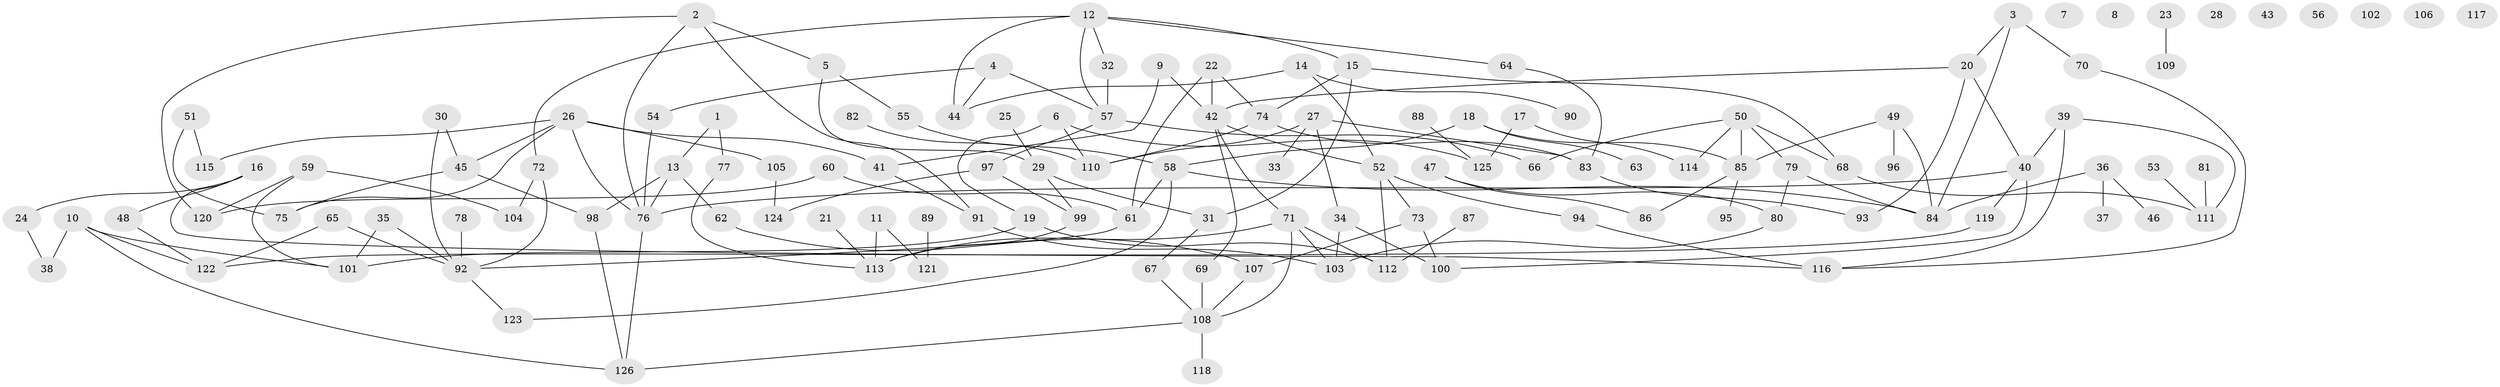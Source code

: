 // coarse degree distribution, {9: 0.037037037037037035, 2: 0.2777777777777778, 1: 0.14814814814814814, 5: 0.09259259259259259, 6: 0.1111111111111111, 4: 0.14814814814814814, 3: 0.09259259259259259, 8: 0.05555555555555555, 7: 0.037037037037037035}
// Generated by graph-tools (version 1.1) at 2025/48/03/06/25 01:48:57]
// undirected, 126 vertices, 169 edges
graph export_dot {
graph [start="1"]
  node [color=gray90,style=filled];
  1;
  2;
  3;
  4;
  5;
  6;
  7;
  8;
  9;
  10;
  11;
  12;
  13;
  14;
  15;
  16;
  17;
  18;
  19;
  20;
  21;
  22;
  23;
  24;
  25;
  26;
  27;
  28;
  29;
  30;
  31;
  32;
  33;
  34;
  35;
  36;
  37;
  38;
  39;
  40;
  41;
  42;
  43;
  44;
  45;
  46;
  47;
  48;
  49;
  50;
  51;
  52;
  53;
  54;
  55;
  56;
  57;
  58;
  59;
  60;
  61;
  62;
  63;
  64;
  65;
  66;
  67;
  68;
  69;
  70;
  71;
  72;
  73;
  74;
  75;
  76;
  77;
  78;
  79;
  80;
  81;
  82;
  83;
  84;
  85;
  86;
  87;
  88;
  89;
  90;
  91;
  92;
  93;
  94;
  95;
  96;
  97;
  98;
  99;
  100;
  101;
  102;
  103;
  104;
  105;
  106;
  107;
  108;
  109;
  110;
  111;
  112;
  113;
  114;
  115;
  116;
  117;
  118;
  119;
  120;
  121;
  122;
  123;
  124;
  125;
  126;
  1 -- 13;
  1 -- 77;
  2 -- 5;
  2 -- 76;
  2 -- 91;
  2 -- 120;
  3 -- 20;
  3 -- 70;
  3 -- 84;
  4 -- 44;
  4 -- 54;
  4 -- 57;
  5 -- 29;
  5 -- 55;
  6 -- 19;
  6 -- 110;
  6 -- 125;
  9 -- 41;
  9 -- 42;
  10 -- 38;
  10 -- 101;
  10 -- 122;
  10 -- 126;
  11 -- 113;
  11 -- 121;
  12 -- 15;
  12 -- 32;
  12 -- 44;
  12 -- 57;
  12 -- 64;
  12 -- 72;
  13 -- 62;
  13 -- 76;
  13 -- 98;
  14 -- 44;
  14 -- 52;
  14 -- 90;
  15 -- 31;
  15 -- 68;
  15 -- 74;
  16 -- 24;
  16 -- 48;
  16 -- 116;
  17 -- 114;
  17 -- 125;
  18 -- 58;
  18 -- 63;
  18 -- 85;
  19 -- 101;
  19 -- 112;
  20 -- 40;
  20 -- 42;
  20 -- 93;
  21 -- 113;
  22 -- 42;
  22 -- 61;
  22 -- 74;
  23 -- 109;
  24 -- 38;
  25 -- 29;
  26 -- 41;
  26 -- 45;
  26 -- 75;
  26 -- 76;
  26 -- 105;
  26 -- 115;
  27 -- 33;
  27 -- 34;
  27 -- 83;
  27 -- 110;
  29 -- 31;
  29 -- 99;
  30 -- 45;
  30 -- 92;
  31 -- 67;
  32 -- 57;
  34 -- 100;
  34 -- 103;
  35 -- 92;
  35 -- 101;
  36 -- 37;
  36 -- 46;
  36 -- 84;
  39 -- 40;
  39 -- 111;
  39 -- 116;
  40 -- 76;
  40 -- 100;
  40 -- 119;
  41 -- 91;
  42 -- 52;
  42 -- 69;
  42 -- 71;
  45 -- 75;
  45 -- 98;
  47 -- 80;
  47 -- 86;
  48 -- 122;
  49 -- 84;
  49 -- 85;
  49 -- 96;
  50 -- 66;
  50 -- 68;
  50 -- 79;
  50 -- 85;
  50 -- 114;
  51 -- 75;
  51 -- 115;
  52 -- 73;
  52 -- 94;
  52 -- 112;
  53 -- 111;
  54 -- 76;
  55 -- 58;
  57 -- 66;
  57 -- 97;
  58 -- 61;
  58 -- 84;
  58 -- 123;
  59 -- 101;
  59 -- 104;
  59 -- 120;
  60 -- 61;
  60 -- 120;
  61 -- 92;
  62 -- 107;
  64 -- 83;
  65 -- 92;
  65 -- 122;
  67 -- 108;
  68 -- 111;
  69 -- 108;
  70 -- 116;
  71 -- 103;
  71 -- 108;
  71 -- 112;
  71 -- 113;
  72 -- 92;
  72 -- 104;
  73 -- 100;
  73 -- 107;
  74 -- 83;
  74 -- 110;
  76 -- 126;
  77 -- 113;
  78 -- 92;
  79 -- 80;
  79 -- 84;
  80 -- 103;
  81 -- 111;
  82 -- 110;
  83 -- 93;
  85 -- 86;
  85 -- 95;
  87 -- 112;
  88 -- 125;
  89 -- 121;
  91 -- 103;
  92 -- 123;
  94 -- 116;
  97 -- 99;
  97 -- 124;
  98 -- 126;
  99 -- 113;
  105 -- 124;
  107 -- 108;
  108 -- 118;
  108 -- 126;
  119 -- 122;
}
